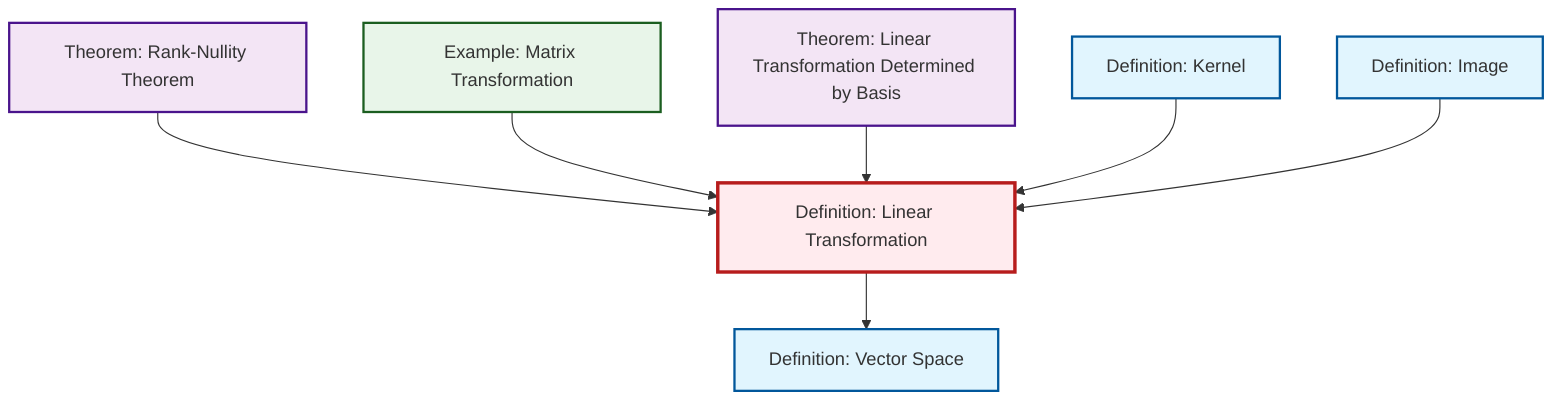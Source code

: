 graph TD
    classDef definition fill:#e1f5fe,stroke:#01579b,stroke-width:2px
    classDef theorem fill:#f3e5f5,stroke:#4a148c,stroke-width:2px
    classDef axiom fill:#fff3e0,stroke:#e65100,stroke-width:2px
    classDef example fill:#e8f5e9,stroke:#1b5e20,stroke-width:2px
    classDef current fill:#ffebee,stroke:#b71c1c,stroke-width:3px
    def-image["Definition: Image"]:::definition
    def-kernel["Definition: Kernel"]:::definition
    thm-rank-nullity["Theorem: Rank-Nullity Theorem"]:::theorem
    def-linear-transformation["Definition: Linear Transformation"]:::definition
    ex-matrix-transformation["Example: Matrix Transformation"]:::example
    def-vector-space["Definition: Vector Space"]:::definition
    thm-linear-transformation-basis["Theorem: Linear Transformation Determined by Basis"]:::theorem
    thm-rank-nullity --> def-linear-transformation
    ex-matrix-transformation --> def-linear-transformation
    def-linear-transformation --> def-vector-space
    thm-linear-transformation-basis --> def-linear-transformation
    def-kernel --> def-linear-transformation
    def-image --> def-linear-transformation
    class def-linear-transformation current